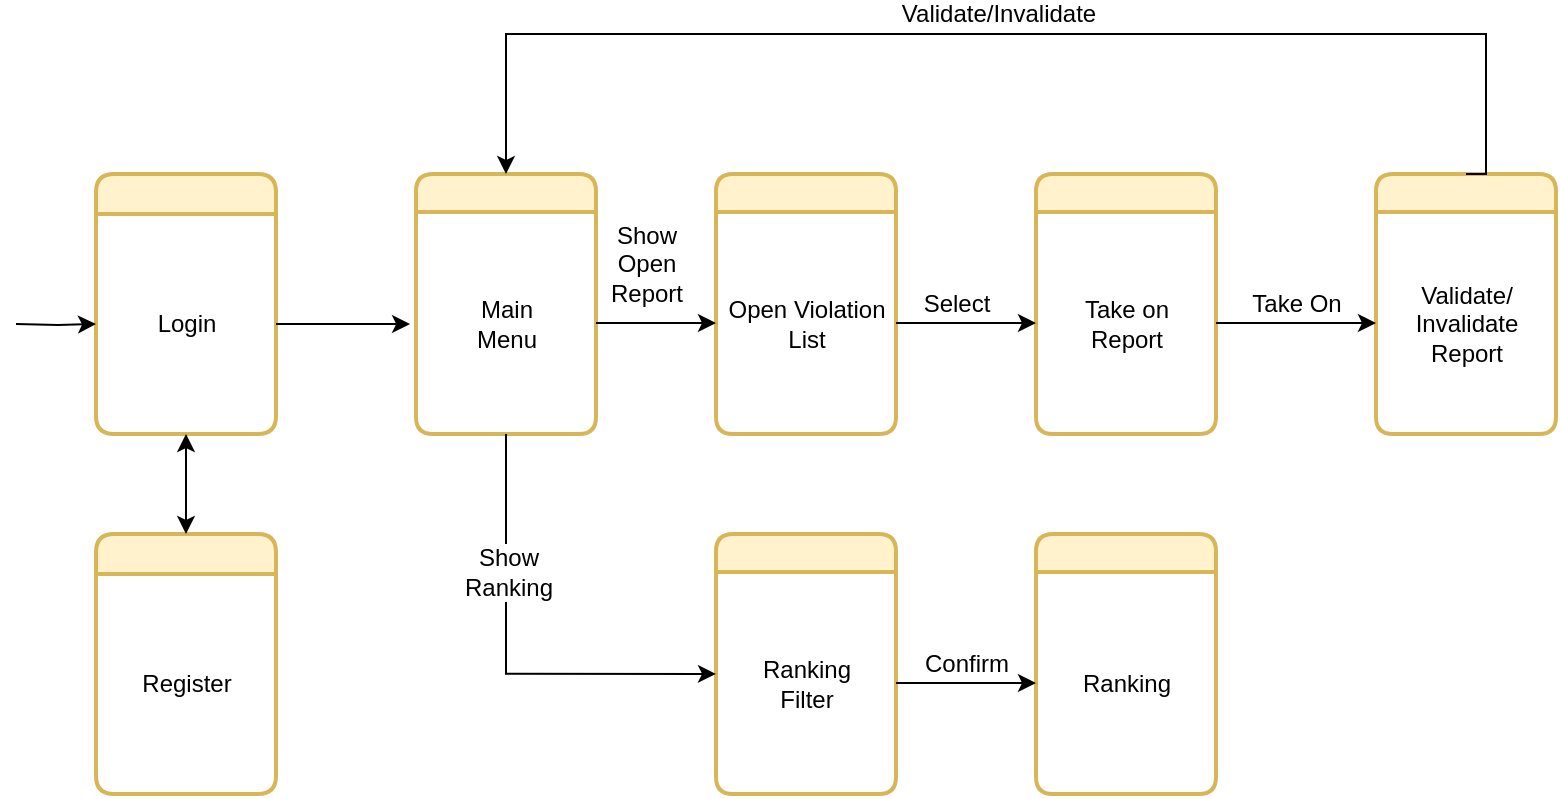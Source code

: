 <mxfile version="12.3.8" type="device" pages="1"><diagram id="3oKSRpvQD-3Rtn6nESA1" name="Page-1"><mxGraphModel dx="760" dy="1099" grid="1" gridSize="10" guides="1" tooltips="1" connect="1" arrows="1" fold="1" page="1" pageScale="1" pageWidth="850" pageHeight="1100" math="0" shadow="0"><root><mxCell id="0"/><mxCell id="1" parent="0"/><mxCell id="K8wivl5P5FMc2v_rYO8I-10" value="" style="swimlane;childLayout=stackLayout;horizontal=1;startSize=20;horizontalStack=0;fillColor=#fff2cc;rounded=1;fontSize=14;fontStyle=0;strokeWidth=2;resizeParent=0;resizeLast=1;shadow=0;dashed=0;align=center;strokeColor=#d6b656;" parent="1" vertex="1"><mxGeometry x="90" y="210" width="90" height="130" as="geometry"><mxRectangle x="260" y="240" width="50" height="40" as="alternateBounds"/></mxGeometry></mxCell><mxCell id="K8wivl5P5FMc2v_rYO8I-20" value="Login" style="text;html=1;align=center;verticalAlign=middle;resizable=0;points=[];;autosize=1;" parent="K8wivl5P5FMc2v_rYO8I-10" vertex="1"><mxGeometry y="20" width="90" height="110" as="geometry"/></mxCell><mxCell id="K8wivl5P5FMc2v_rYO8I-23" value="" style="swimlane;childLayout=stackLayout;horizontal=1;startSize=19;horizontalStack=0;fillColor=#fff2cc;rounded=1;fontSize=14;fontStyle=0;strokeWidth=2;resizeParent=0;resizeLast=1;shadow=0;dashed=0;align=center;strokeColor=#d6b656;" parent="1" vertex="1"><mxGeometry x="250" y="210" width="90" height="130" as="geometry"><mxRectangle x="260" y="240" width="50" height="40" as="alternateBounds"/></mxGeometry></mxCell><mxCell id="K8wivl5P5FMc2v_rYO8I-24" value="Main&lt;br&gt;Menu" style="text;html=1;align=center;verticalAlign=middle;resizable=0;points=[];;autosize=1;" parent="K8wivl5P5FMc2v_rYO8I-23" vertex="1"><mxGeometry y="19" width="90" height="111" as="geometry"/></mxCell><mxCell id="K8wivl5P5FMc2v_rYO8I-25" value="" style="swimlane;childLayout=stackLayout;horizontal=1;startSize=19;horizontalStack=0;fillColor=#fff2cc;rounded=1;fontSize=14;fontStyle=0;strokeWidth=2;resizeParent=0;resizeLast=1;shadow=0;dashed=0;align=center;strokeColor=#d6b656;" parent="1" vertex="1"><mxGeometry x="400" y="210" width="90" height="130" as="geometry"><mxRectangle x="260" y="240" width="50" height="40" as="alternateBounds"/></mxGeometry></mxCell><mxCell id="K8wivl5P5FMc2v_rYO8I-26" value="Open Violation&lt;br&gt;List" style="text;html=1;align=center;verticalAlign=middle;resizable=0;points=[];;autosize=1;" parent="K8wivl5P5FMc2v_rYO8I-25" vertex="1"><mxGeometry y="19" width="90" height="111" as="geometry"/></mxCell><mxCell id="K8wivl5P5FMc2v_rYO8I-28" value="" style="swimlane;childLayout=stackLayout;horizontal=1;startSize=19;horizontalStack=0;fillColor=#fff2cc;rounded=1;fontSize=14;fontStyle=0;strokeWidth=2;resizeParent=0;resizeLast=1;shadow=0;dashed=0;align=center;strokeColor=#d6b656;" parent="1" vertex="1"><mxGeometry x="560" y="210" width="90" height="130" as="geometry"><mxRectangle x="260" y="240" width="50" height="40" as="alternateBounds"/></mxGeometry></mxCell><mxCell id="K8wivl5P5FMc2v_rYO8I-29" value="Take on &lt;br&gt;Report" style="text;html=1;align=center;verticalAlign=middle;resizable=0;points=[];;autosize=1;" parent="K8wivl5P5FMc2v_rYO8I-28" vertex="1"><mxGeometry y="19" width="90" height="111" as="geometry"/></mxCell><mxCell id="K8wivl5P5FMc2v_rYO8I-30" value="" style="swimlane;childLayout=stackLayout;horizontal=1;startSize=19;horizontalStack=0;fillColor=#fff2cc;rounded=1;fontSize=14;fontStyle=0;strokeWidth=2;resizeParent=0;resizeLast=1;shadow=0;dashed=0;align=center;strokeColor=#d6b656;" parent="1" vertex="1"><mxGeometry x="730" y="210" width="90" height="130" as="geometry"><mxRectangle x="260" y="240" width="50" height="40" as="alternateBounds"/></mxGeometry></mxCell><mxCell id="K8wivl5P5FMc2v_rYO8I-31" value="Validate/&lt;br&gt;Invalidate&lt;br&gt;Report" style="text;html=1;align=center;verticalAlign=middle;resizable=0;points=[];;autosize=1;" parent="K8wivl5P5FMc2v_rYO8I-30" vertex="1"><mxGeometry y="19" width="90" height="111" as="geometry"/></mxCell><mxCell id="K8wivl5P5FMc2v_rYO8I-34" value="" style="swimlane;childLayout=stackLayout;horizontal=1;startSize=19;horizontalStack=0;fillColor=#fff2cc;rounded=1;fontSize=14;fontStyle=0;strokeWidth=2;resizeParent=0;resizeLast=1;shadow=0;dashed=0;align=center;strokeColor=#d6b656;" parent="1" vertex="1"><mxGeometry x="400" y="390" width="90" height="130" as="geometry"><mxRectangle x="260" y="240" width="50" height="40" as="alternateBounds"/></mxGeometry></mxCell><mxCell id="K8wivl5P5FMc2v_rYO8I-35" value="Ranking&lt;br&gt;Filter" style="text;html=1;align=center;verticalAlign=middle;resizable=0;points=[];;autosize=1;" parent="K8wivl5P5FMc2v_rYO8I-34" vertex="1"><mxGeometry y="19" width="90" height="111" as="geometry"/></mxCell><mxCell id="K8wivl5P5FMc2v_rYO8I-38" style="edgeStyle=orthogonalEdgeStyle;rounded=0;orthogonalLoop=1;jettySize=auto;html=1;entryX=0;entryY=0.5;entryDx=0;entryDy=0;entryPerimeter=0;" parent="1" source="K8wivl5P5FMc2v_rYO8I-24" target="K8wivl5P5FMc2v_rYO8I-26" edge="1"><mxGeometry relative="1" as="geometry"/></mxCell><mxCell id="K8wivl5P5FMc2v_rYO8I-39" style="edgeStyle=orthogonalEdgeStyle;rounded=0;orthogonalLoop=1;jettySize=auto;html=1;entryX=0;entryY=0.459;entryDx=0;entryDy=0;entryPerimeter=0;" parent="1" source="K8wivl5P5FMc2v_rYO8I-24" target="K8wivl5P5FMc2v_rYO8I-35" edge="1"><mxGeometry relative="1" as="geometry"><Array as="points"><mxPoint x="295" y="460"/></Array></mxGeometry></mxCell><mxCell id="K8wivl5P5FMc2v_rYO8I-57" value="Show&lt;br&gt;Ranking" style="text;html=1;align=center;verticalAlign=middle;resizable=0;points=[];;labelBackgroundColor=#ffffff;" parent="K8wivl5P5FMc2v_rYO8I-39" vertex="1" connectable="0"><mxGeometry x="-0.387" y="1" relative="1" as="geometry"><mxPoint as="offset"/></mxGeometry></mxCell><mxCell id="K8wivl5P5FMc2v_rYO8I-40" style="edgeStyle=orthogonalEdgeStyle;rounded=0;orthogonalLoop=1;jettySize=auto;html=1;" parent="1" source="K8wivl5P5FMc2v_rYO8I-26" target="K8wivl5P5FMc2v_rYO8I-29" edge="1"><mxGeometry relative="1" as="geometry"/></mxCell><mxCell id="K8wivl5P5FMc2v_rYO8I-54" value="Select" style="text;html=1;align=center;verticalAlign=middle;resizable=0;points=[];;labelBackgroundColor=#ffffff;" parent="K8wivl5P5FMc2v_rYO8I-40" vertex="1" connectable="0"><mxGeometry x="-0.133" y="-1" relative="1" as="geometry"><mxPoint x="-0.5" y="-10.5" as="offset"/></mxGeometry></mxCell><mxCell id="K8wivl5P5FMc2v_rYO8I-41" style="edgeStyle=orthogonalEdgeStyle;rounded=0;orthogonalLoop=1;jettySize=auto;html=1;" parent="1" source="K8wivl5P5FMc2v_rYO8I-29" target="K8wivl5P5FMc2v_rYO8I-31" edge="1"><mxGeometry relative="1" as="geometry"/></mxCell><mxCell id="K8wivl5P5FMc2v_rYO8I-53" value="Take On" style="text;html=1;align=center;verticalAlign=middle;resizable=0;points=[];;labelBackgroundColor=#ffffff;" parent="K8wivl5P5FMc2v_rYO8I-41" vertex="1" connectable="0"><mxGeometry x="-0.175" y="1" relative="1" as="geometry"><mxPoint x="6.5" y="-8.5" as="offset"/></mxGeometry></mxCell><mxCell id="K8wivl5P5FMc2v_rYO8I-44" style="edgeStyle=orthogonalEdgeStyle;rounded=0;orthogonalLoop=1;jettySize=auto;html=1;entryX=-0.033;entryY=0.505;entryDx=0;entryDy=0;entryPerimeter=0;" parent="1" source="K8wivl5P5FMc2v_rYO8I-20" target="K8wivl5P5FMc2v_rYO8I-24" edge="1"><mxGeometry relative="1" as="geometry"/></mxCell><mxCell id="K8wivl5P5FMc2v_rYO8I-45" value="" style="swimlane;childLayout=stackLayout;horizontal=1;startSize=20;horizontalStack=0;fillColor=#fff2cc;rounded=1;fontSize=14;fontStyle=0;strokeWidth=2;resizeParent=0;resizeLast=1;shadow=0;dashed=0;align=center;strokeColor=#d6b656;" parent="1" vertex="1"><mxGeometry x="90" y="390" width="90" height="130" as="geometry"><mxRectangle x="260" y="240" width="50" height="40" as="alternateBounds"/></mxGeometry></mxCell><mxCell id="K8wivl5P5FMc2v_rYO8I-46" value="Register" style="text;html=1;align=center;verticalAlign=middle;resizable=0;points=[];;autosize=1;" parent="K8wivl5P5FMc2v_rYO8I-45" vertex="1"><mxGeometry y="20" width="90" height="110" as="geometry"/></mxCell><mxCell id="K8wivl5P5FMc2v_rYO8I-47" style="edgeStyle=orthogonalEdgeStyle;rounded=0;orthogonalLoop=1;jettySize=auto;html=1;entryX=0.5;entryY=0;entryDx=0;entryDy=0;startArrow=classic;startFill=1;" parent="1" source="K8wivl5P5FMc2v_rYO8I-20" target="K8wivl5P5FMc2v_rYO8I-45" edge="1"><mxGeometry relative="1" as="geometry"/></mxCell><mxCell id="K8wivl5P5FMc2v_rYO8I-48" style="edgeStyle=orthogonalEdgeStyle;rounded=0;orthogonalLoop=1;jettySize=auto;html=1;startArrow=none;startFill=0;" parent="1" target="K8wivl5P5FMc2v_rYO8I-20" edge="1"><mxGeometry relative="1" as="geometry"><mxPoint x="50" y="285" as="sourcePoint"/></mxGeometry></mxCell><mxCell id="K8wivl5P5FMc2v_rYO8I-49" style="edgeStyle=orthogonalEdgeStyle;rounded=0;orthogonalLoop=1;jettySize=auto;html=1;entryX=0.5;entryY=0;entryDx=0;entryDy=0;startArrow=none;startFill=0;exitX=0.5;exitY=0;exitDx=0;exitDy=0;" parent="1" source="K8wivl5P5FMc2v_rYO8I-30" target="K8wivl5P5FMc2v_rYO8I-23" edge="1"><mxGeometry relative="1" as="geometry"><mxPoint x="905" y="200" as="sourcePoint"/><Array as="points"><mxPoint x="785" y="140"/><mxPoint x="295" y="140"/></Array></mxGeometry></mxCell><mxCell id="K8wivl5P5FMc2v_rYO8I-50" value="Validate/Invalidate" style="text;html=1;align=center;verticalAlign=middle;resizable=0;points=[];;labelBackgroundColor=#ffffff;" parent="K8wivl5P5FMc2v_rYO8I-49" vertex="1" connectable="0"><mxGeometry x="-0.248" y="2" relative="1" as="geometry"><mxPoint x="-84" y="-12" as="offset"/></mxGeometry></mxCell><mxCell id="K8wivl5P5FMc2v_rYO8I-55" value="Show &lt;br&gt;Open &lt;br&gt;Report" style="text;html=1;align=center;verticalAlign=middle;resizable=0;points=[];;autosize=1;" parent="1" vertex="1"><mxGeometry x="340" y="230" width="50" height="50" as="geometry"/></mxCell><mxCell id="3KYKfQLbl9ZMfhBDnf_d-1" value="" style="swimlane;childLayout=stackLayout;horizontal=1;startSize=19;horizontalStack=0;fillColor=#fff2cc;rounded=1;fontSize=14;fontStyle=0;strokeWidth=2;resizeParent=0;resizeLast=1;shadow=0;dashed=0;align=center;strokeColor=#d6b656;" vertex="1" parent="1"><mxGeometry x="560" y="390" width="90" height="130" as="geometry"><mxRectangle x="260" y="240" width="50" height="40" as="alternateBounds"/></mxGeometry></mxCell><mxCell id="3KYKfQLbl9ZMfhBDnf_d-2" value="Ranking" style="text;html=1;align=center;verticalAlign=middle;resizable=0;points=[];;autosize=1;" vertex="1" parent="3KYKfQLbl9ZMfhBDnf_d-1"><mxGeometry y="19" width="90" height="111" as="geometry"/></mxCell><mxCell id="3KYKfQLbl9ZMfhBDnf_d-5" style="edgeStyle=orthogonalEdgeStyle;rounded=0;orthogonalLoop=1;jettySize=auto;html=1;" edge="1" parent="1" source="K8wivl5P5FMc2v_rYO8I-35" target="3KYKfQLbl9ZMfhBDnf_d-2"><mxGeometry relative="1" as="geometry"/></mxCell><mxCell id="3KYKfQLbl9ZMfhBDnf_d-7" value="Confirm" style="text;html=1;align=center;verticalAlign=middle;resizable=0;points=[];;labelBackgroundColor=#ffffff;" vertex="1" connectable="0" parent="3KYKfQLbl9ZMfhBDnf_d-5"><mxGeometry x="0.208" y="-1" relative="1" as="geometry"><mxPoint x="-7.5" y="-10.5" as="offset"/></mxGeometry></mxCell></root></mxGraphModel></diagram></mxfile>